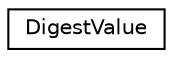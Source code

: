 digraph "Graphical Class Hierarchy"
{
  edge [fontname="Helvetica",fontsize="10",labelfontname="Helvetica",labelfontsize="10"];
  node [fontname="Helvetica",fontsize="10",shape=record];
  rankdir="LR";
  Node1 [label="DigestValue",height=0.2,width=0.4,color="black", fillcolor="white", style="filled",URL="$class_digest_value.xhtml"];
}
